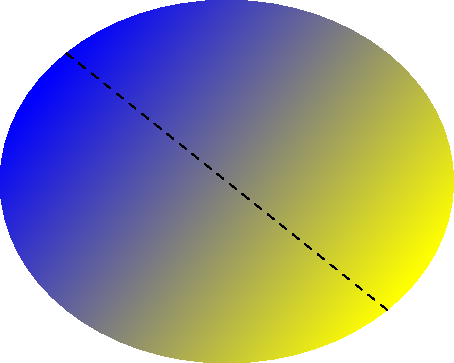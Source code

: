 size(8cm,0);

transform t=xscale(1.25);
pen p1=blue, p2=yellow;
pair pa=t*dir(135), pb=t*dir(-45);

axialshade(t*unitcircle,p1,pa,p2,pb);
draw(pa--pb, dashed);

